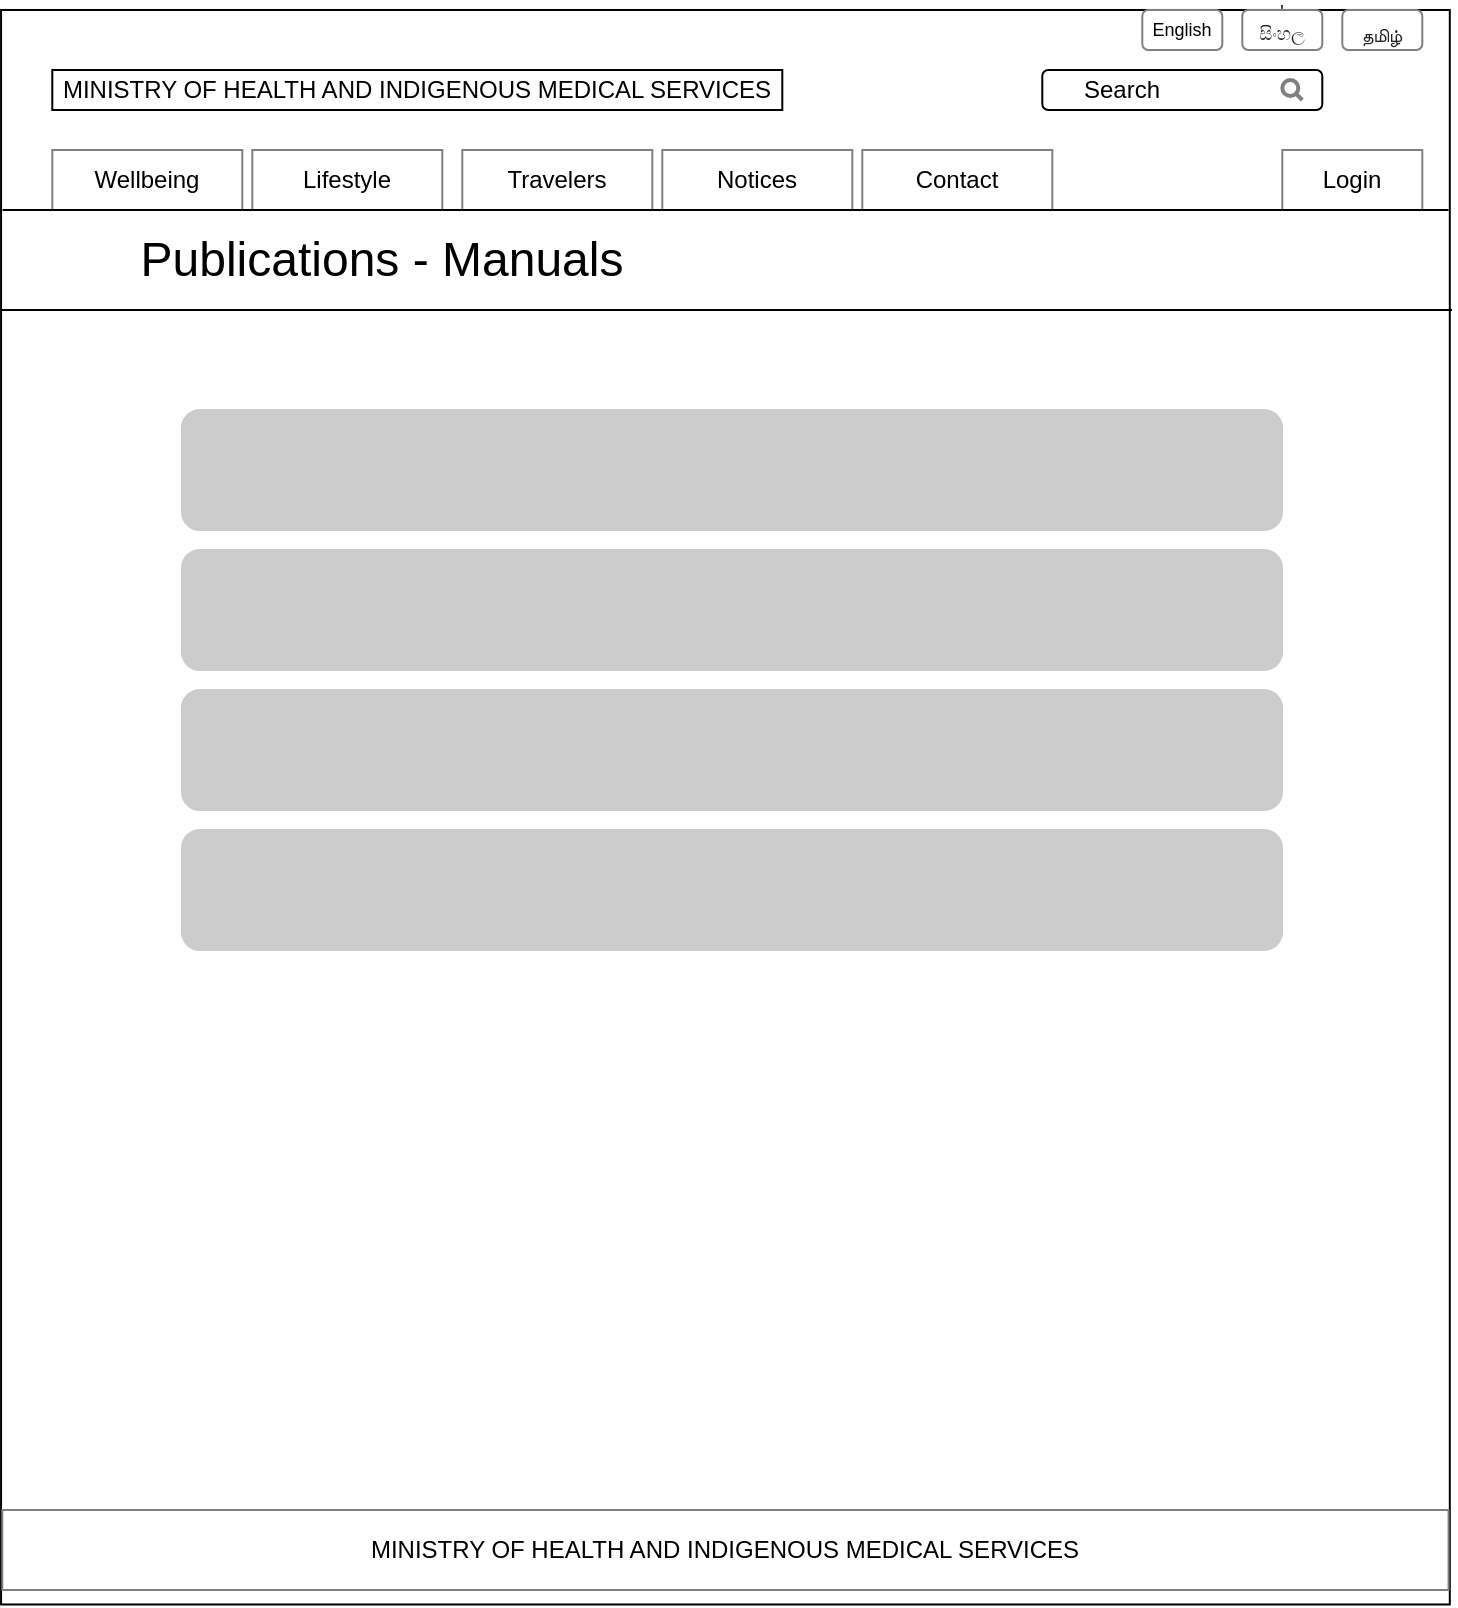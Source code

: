 <mxfile version="12.7.9" type="device" pages="2"><diagram id="RlWMgStjJFQXNfIH0hsr" name="Page-1"><mxGraphModel dx="1082" dy="618" grid="1" gridSize="10" guides="1" tooltips="1" connect="1" arrows="1" fold="1" page="1" pageScale="1" pageWidth="827" pageHeight="1169" math="0" shadow="0"><root><mxCell id="0"/><mxCell id="1" parent="0"/><mxCell id="j-9jJKn5-D6yGYakjFuk-1" value="" style="rounded=0;whiteSpace=wrap;html=1;rotation=90;textDirection=rtl;labelPosition=left;verticalLabelPosition=middle;align=right;verticalAlign=middle;" parent="1" vertex="1"><mxGeometry x="-816.91" y="86.43" width="797.25" height="724.37" as="geometry"/></mxCell><mxCell id="j-9jJKn5-D6yGYakjFuk-2" value="MINISTRY OF HEALTH AND INDIGENOUS MEDICAL SERVICES" style="rounded=0;whiteSpace=wrap;html=1;" parent="1" vertex="1"><mxGeometry x="-754.85" y="80" width="365" height="20" as="geometry"/></mxCell><mxCell id="j-9jJKn5-D6yGYakjFuk-8" value="" style="rounded=1;whiteSpace=wrap;html=1;comic=0;shadow=0;glass=0;" parent="1" vertex="1"><mxGeometry x="-259.85" y="80" width="140" height="20" as="geometry"/></mxCell><mxCell id="j-9jJKn5-D6yGYakjFuk-9" value="" style="html=1;verticalLabelPosition=bottom;align=center;labelBackgroundColor=#ffffff;verticalAlign=top;strokeWidth=2;strokeColor=#808080;shadow=0;dashed=0;shape=mxgraph.ios7.icons.looking_glass;glass=0;comic=0;" parent="1" vertex="1"><mxGeometry x="-139.85" y="85" width="10" height="10" as="geometry"/></mxCell><mxCell id="j-9jJKn5-D6yGYakjFuk-10" value="Search" style="text;html=1;strokeColor=none;fillColor=none;align=center;verticalAlign=middle;whiteSpace=wrap;rounded=0;shadow=0;glass=0;comic=0;" parent="1" vertex="1"><mxGeometry x="-239.85" y="80" width="40" height="20" as="geometry"/></mxCell><mxCell id="j-9jJKn5-D6yGYakjFuk-13" value="Wellbeing" style="rounded=0;whiteSpace=wrap;html=1;shadow=0;glass=0;comic=0;strokeColor=#808080;" parent="1" vertex="1"><mxGeometry x="-754.85" y="120" width="95" height="30" as="geometry"/></mxCell><mxCell id="j-9jJKn5-D6yGYakjFuk-14" value="Lifestyle" style="rounded=0;whiteSpace=wrap;html=1;shadow=0;glass=0;comic=0;strokeColor=#808080;" parent="1" vertex="1"><mxGeometry x="-654.85" y="120" width="95" height="30" as="geometry"/></mxCell><mxCell id="j-9jJKn5-D6yGYakjFuk-15" value="Travelers" style="rounded=0;whiteSpace=wrap;html=1;shadow=0;glass=0;comic=0;strokeColor=#808080;" parent="1" vertex="1"><mxGeometry x="-549.85" y="120" width="95" height="30" as="geometry"/></mxCell><mxCell id="j-9jJKn5-D6yGYakjFuk-16" value="Notices" style="rounded=0;whiteSpace=wrap;html=1;shadow=0;glass=0;comic=0;strokeColor=#808080;" parent="1" vertex="1"><mxGeometry x="-449.85" y="120" width="95" height="30" as="geometry"/></mxCell><mxCell id="j-9jJKn5-D6yGYakjFuk-17" value="Contact" style="rounded=0;whiteSpace=wrap;html=1;shadow=0;glass=0;comic=0;strokeColor=#808080;" parent="1" vertex="1"><mxGeometry x="-349.85" y="120" width="95" height="30" as="geometry"/></mxCell><mxCell id="j-9jJKn5-D6yGYakjFuk-18" value="Login" style="rounded=0;whiteSpace=wrap;html=1;shadow=0;glass=0;comic=0;strokeColor=#808080;" parent="1" vertex="1"><mxGeometry x="-139.85" y="120" width="70" height="30" as="geometry"/></mxCell><mxCell id="j-9jJKn5-D6yGYakjFuk-26" value="English" style="rounded=1;whiteSpace=wrap;html=1;shadow=0;glass=0;comic=0;strokeColor=#808080;fontSize=9;" parent="1" vertex="1"><mxGeometry x="-209.85" y="50" width="40" height="20" as="geometry"/></mxCell><mxCell id="j-9jJKn5-D6yGYakjFuk-27" value="'&lt;br style=&quot;white-space: normal; font-size: 9px;&quot;&gt;&lt;span style=&quot;color: rgb(34, 34, 34); font-family: arial, sans-serif; text-align: left; white-space: pre-wrap; font-size: 9px;&quot;&gt;සිංහල&lt;/span&gt;" style="rounded=1;whiteSpace=wrap;html=1;shadow=0;glass=0;comic=0;strokeColor=#808080;perimeterSpacing=0;strokeWidth=1;verticalAlign=bottom;fontSize=9;" parent="1" vertex="1"><mxGeometry x="-159.85" y="50" width="40" height="20" as="geometry"/></mxCell><mxCell id="j-9jJKn5-D6yGYakjFuk-29" value="&lt;br style=&quot;font-size: 9px;&quot;&gt;&lt;span style=&quot;color: rgb(34 , 34 , 34) ; font-family: &amp;quot;arial&amp;quot; , sans-serif ; text-align: left ; white-space: pre-wrap ; font-size: 9px&quot;&gt;தமிழ்&lt;/span&gt;" style="rounded=1;whiteSpace=wrap;html=1;shadow=0;glass=0;comic=0;strokeColor=#808080;perimeterSpacing=0;strokeWidth=1;verticalAlign=bottom;fontSize=9;spacing=1;" parent="1" vertex="1"><mxGeometry x="-109.85" y="50" width="40" height="20" as="geometry"/></mxCell><mxCell id="j-9jJKn5-D6yGYakjFuk-31" value="&lt;span style=&quot;font-size: 12px ; white-space: normal&quot;&gt;MINISTRY OF HEALTH AND INDIGENOUS MEDICAL SERVICES&lt;/span&gt;" style="rounded=0;whiteSpace=wrap;html=1;shadow=0;glass=0;comic=0;strokeColor=#808080;strokeWidth=1;fontSize=9;align=center;" parent="1" vertex="1"><mxGeometry x="-779.85" y="800" width="723.13" height="40" as="geometry"/></mxCell><mxCell id="zrRPDPQVUzxBM1NJIK-z-1" value="" style="endArrow=none;html=1;" parent="1" edge="1"><mxGeometry width="50" height="50" relative="1" as="geometry"><mxPoint x="-779.72" y="150" as="sourcePoint"/><mxPoint x="-56.72" y="150" as="targetPoint"/></mxGeometry></mxCell><mxCell id="zrRPDPQVUzxBM1NJIK-z-10" value="" style="endArrow=none;html=1;" parent="1" edge="1"><mxGeometry width="50" height="50" relative="1" as="geometry"><mxPoint x="-780" y="200" as="sourcePoint"/><mxPoint x="-55" y="200" as="targetPoint"/></mxGeometry></mxCell><mxCell id="zrRPDPQVUzxBM1NJIK-z-11" value="&lt;font style=&quot;font-size: 24px&quot;&gt;Publications - Manuals&lt;/font&gt;" style="text;html=1;strokeColor=none;fillColor=none;align=center;verticalAlign=middle;whiteSpace=wrap;rounded=0;" parent="1" vertex="1"><mxGeometry x="-750" y="150" width="320" height="50" as="geometry"/></mxCell><mxCell id="zrRPDPQVUzxBM1NJIK-z-27" value="" style="rounded=1;whiteSpace=wrap;html=1;strokeColor=#CCCCCC;fillColor=#CCCCCC;" parent="1" vertex="1"><mxGeometry x="-690" y="250" width="550" height="60" as="geometry"/></mxCell><mxCell id="zrRPDPQVUzxBM1NJIK-z-28" value="" style="rounded=1;whiteSpace=wrap;html=1;strokeColor=#CCCCCC;fillColor=#CCCCCC;" parent="1" vertex="1"><mxGeometry x="-690" y="320" width="550" height="60" as="geometry"/></mxCell><mxCell id="zrRPDPQVUzxBM1NJIK-z-29" value="" style="rounded=1;whiteSpace=wrap;html=1;strokeColor=#CCCCCC;fillColor=#CCCCCC;" parent="1" vertex="1"><mxGeometry x="-690" y="390" width="550" height="60" as="geometry"/></mxCell><mxCell id="zrRPDPQVUzxBM1NJIK-z-30" value="" style="rounded=1;whiteSpace=wrap;html=1;strokeColor=#CCCCCC;fillColor=#CCCCCC;" parent="1" vertex="1"><mxGeometry x="-690" y="460" width="550" height="60" as="geometry"/></mxCell></root></mxGraphModel></diagram><diagram id="st_UdLgrCiyMQRc2rzED" name="Page-2"><mxGraphModel dx="4332" dy="626" grid="1" gridSize="10" guides="1" tooltips="1" connect="1" arrows="1" fold="1" page="1" pageScale="1" pageWidth="827" pageHeight="1169" math="0" shadow="0"><root><mxCell id="Plxu1KczWLrCSgF2ZZNG-0"/><mxCell id="Plxu1KczWLrCSgF2ZZNG-1" parent="Plxu1KczWLrCSgF2ZZNG-0"/><mxCell id="XpMwKcIDgWC3ad3jKby_-0" value="" style="rounded=0;whiteSpace=wrap;html=1;rotation=90;textDirection=rtl;labelPosition=left;verticalLabelPosition=middle;align=right;verticalAlign=middle;" parent="Plxu1KczWLrCSgF2ZZNG-1" vertex="1"><mxGeometry x="-3400" y="218.68" width="1021.74" height="724.37" as="geometry"/></mxCell><mxCell id="XpMwKcIDgWC3ad3jKby_-1" value="MINISTRY OF HEALTH AND INDIGENOUS MEDICAL SERVICES" style="rounded=0;whiteSpace=wrap;html=1;" parent="Plxu1KczWLrCSgF2ZZNG-1" vertex="1"><mxGeometry x="-3225.69" y="100" width="365" height="20" as="geometry"/></mxCell><mxCell id="XpMwKcIDgWC3ad3jKby_-2" value="" style="rounded=1;whiteSpace=wrap;html=1;comic=0;shadow=0;glass=0;" parent="Plxu1KczWLrCSgF2ZZNG-1" vertex="1"><mxGeometry x="-2730.69" y="100" width="140" height="20" as="geometry"/></mxCell><mxCell id="XpMwKcIDgWC3ad3jKby_-3" value="" style="html=1;verticalLabelPosition=bottom;align=center;labelBackgroundColor=#ffffff;verticalAlign=top;strokeWidth=2;strokeColor=#808080;shadow=0;dashed=0;shape=mxgraph.ios7.icons.looking_glass;glass=0;comic=0;" parent="Plxu1KczWLrCSgF2ZZNG-1" vertex="1"><mxGeometry x="-2610.69" y="105" width="10" height="10" as="geometry"/></mxCell><mxCell id="XpMwKcIDgWC3ad3jKby_-4" value="Search" style="text;html=1;strokeColor=none;fillColor=none;align=center;verticalAlign=middle;whiteSpace=wrap;rounded=0;shadow=0;glass=0;comic=0;" parent="Plxu1KczWLrCSgF2ZZNG-1" vertex="1"><mxGeometry x="-2710.69" y="100" width="40" height="20" as="geometry"/></mxCell><mxCell id="XpMwKcIDgWC3ad3jKby_-5" value="Wellbeing" style="rounded=0;whiteSpace=wrap;html=1;shadow=0;glass=0;comic=0;strokeColor=#808080;" parent="Plxu1KczWLrCSgF2ZZNG-1" vertex="1"><mxGeometry x="-3225.69" y="140" width="95" height="30" as="geometry"/></mxCell><mxCell id="XpMwKcIDgWC3ad3jKby_-6" value="Lifestyle" style="rounded=0;whiteSpace=wrap;html=1;shadow=0;glass=0;comic=0;strokeColor=#808080;" parent="Plxu1KczWLrCSgF2ZZNG-1" vertex="1"><mxGeometry x="-3125.69" y="140" width="95" height="30" as="geometry"/></mxCell><mxCell id="XpMwKcIDgWC3ad3jKby_-7" value="Travelers" style="rounded=0;whiteSpace=wrap;html=1;shadow=0;glass=0;comic=0;strokeColor=#808080;" parent="Plxu1KczWLrCSgF2ZZNG-1" vertex="1"><mxGeometry x="-3020.69" y="140" width="95" height="30" as="geometry"/></mxCell><mxCell id="XpMwKcIDgWC3ad3jKby_-8" value="Notices" style="rounded=0;whiteSpace=wrap;html=1;shadow=0;glass=0;comic=0;strokeColor=#808080;" parent="Plxu1KczWLrCSgF2ZZNG-1" vertex="1"><mxGeometry x="-2920.69" y="140" width="95" height="30" as="geometry"/></mxCell><mxCell id="XpMwKcIDgWC3ad3jKby_-9" value="Contact" style="rounded=0;whiteSpace=wrap;html=1;shadow=0;glass=0;comic=0;strokeColor=#808080;" parent="Plxu1KczWLrCSgF2ZZNG-1" vertex="1"><mxGeometry x="-2820.69" y="140" width="95" height="30" as="geometry"/></mxCell><mxCell id="XpMwKcIDgWC3ad3jKby_-10" value="Login" style="rounded=0;whiteSpace=wrap;html=1;shadow=0;glass=0;comic=0;strokeColor=#808080;" parent="Plxu1KczWLrCSgF2ZZNG-1" vertex="1"><mxGeometry x="-2610.69" y="140" width="70" height="30" as="geometry"/></mxCell><mxCell id="XpMwKcIDgWC3ad3jKby_-11" value="English" style="rounded=1;whiteSpace=wrap;html=1;shadow=0;glass=0;comic=0;strokeColor=#808080;fontSize=9;" parent="Plxu1KczWLrCSgF2ZZNG-1" vertex="1"><mxGeometry x="-2680.69" y="70" width="40" height="20" as="geometry"/></mxCell><mxCell id="XpMwKcIDgWC3ad3jKby_-12" value="'&lt;br style=&quot;white-space: normal; font-size: 9px;&quot;&gt;&lt;span style=&quot;color: rgb(34, 34, 34); font-family: arial, sans-serif; text-align: left; white-space: pre-wrap; font-size: 9px;&quot;&gt;සිංහල&lt;/span&gt;" style="rounded=1;whiteSpace=wrap;html=1;shadow=0;glass=0;comic=0;strokeColor=#808080;perimeterSpacing=0;strokeWidth=1;verticalAlign=bottom;fontSize=9;" parent="Plxu1KczWLrCSgF2ZZNG-1" vertex="1"><mxGeometry x="-2630.69" y="70" width="40" height="20" as="geometry"/></mxCell><mxCell id="XpMwKcIDgWC3ad3jKby_-13" value="&lt;br style=&quot;font-size: 9px;&quot;&gt;&lt;span style=&quot;color: rgb(34 , 34 , 34) ; font-family: &amp;quot;arial&amp;quot; , sans-serif ; text-align: left ; white-space: pre-wrap ; font-size: 9px&quot;&gt;தமிழ்&lt;/span&gt;" style="rounded=1;whiteSpace=wrap;html=1;shadow=0;glass=0;comic=0;strokeColor=#808080;perimeterSpacing=0;strokeWidth=1;verticalAlign=bottom;fontSize=9;spacing=1;" parent="Plxu1KczWLrCSgF2ZZNG-1" vertex="1"><mxGeometry x="-2580.69" y="70" width="40" height="20" as="geometry"/></mxCell><mxCell id="XpMwKcIDgWC3ad3jKby_-14" value="&lt;span style=&quot;font-size: 12px ; white-space: normal&quot;&gt;MINISTRY OF HEALTH AND INDIGENOUS MEDICAL SERVICES&lt;/span&gt;" style="rounded=0;whiteSpace=wrap;html=1;shadow=0;glass=0;comic=0;strokeColor=#808080;strokeWidth=1;fontSize=9;align=center;" parent="Plxu1KczWLrCSgF2ZZNG-1" vertex="1"><mxGeometry x="-3250.69" y="1040" width="723.13" height="40" as="geometry"/></mxCell><mxCell id="XpMwKcIDgWC3ad3jKby_-15" value="" style="endArrow=none;html=1;" parent="Plxu1KczWLrCSgF2ZZNG-1" edge="1"><mxGeometry width="50" height="50" relative="1" as="geometry"><mxPoint x="-3250.56" y="170" as="sourcePoint"/><mxPoint x="-2527.56" y="170" as="targetPoint"/></mxGeometry></mxCell><mxCell id="XpMwKcIDgWC3ad3jKby_-16" value="" style="endArrow=none;html=1;" parent="Plxu1KczWLrCSgF2ZZNG-1" edge="1"><mxGeometry width="50" height="50" relative="1" as="geometry"><mxPoint x="-3250.84" y="220" as="sourcePoint"/><mxPoint x="-2525.84" y="220" as="targetPoint"/></mxGeometry></mxCell><mxCell id="XpMwKcIDgWC3ad3jKby_-17" value="&lt;font style=&quot;font-size: 24px&quot;&gt;Publications -&amp;nbsp;&lt;/font&gt;&lt;span style=&quot;font-size: 24px&quot;&gt;Manuals&lt;/span&gt;" style="text;html=1;strokeColor=none;fillColor=none;align=center;verticalAlign=middle;whiteSpace=wrap;rounded=0;" parent="Plxu1KczWLrCSgF2ZZNG-1" vertex="1"><mxGeometry x="-3220.84" y="170" width="290" height="50" as="geometry"/></mxCell><mxCell id="XpMwKcIDgWC3ad3jKby_-18" value="" style="rounded=1;whiteSpace=wrap;html=1;strokeColor=#CCCCCC;fillColor=#CCCCCC;" parent="Plxu1KczWLrCSgF2ZZNG-1" vertex="1"><mxGeometry x="-3160.84" y="240" width="550" height="60" as="geometry"/></mxCell><mxCell id="XpMwKcIDgWC3ad3jKby_-19" value="" style="rounded=0;whiteSpace=wrap;html=1;strokeColor=#CCCCCC;fillColor=#FFFFFF;" parent="Plxu1KczWLrCSgF2ZZNG-1" vertex="1"><mxGeometry x="-3160.84" y="300" width="550" height="120" as="geometry"/></mxCell><mxCell id="XpMwKcIDgWC3ad3jKby_-20" value="" style="rounded=0;whiteSpace=wrap;html=1;strokeColor=#CCCCCC;fillColor=#FFFFFF;" parent="Plxu1KczWLrCSgF2ZZNG-1" vertex="1"><mxGeometry x="-3138.19" y="320" width="300" height="20" as="geometry"/></mxCell><mxCell id="XpMwKcIDgWC3ad3jKby_-21" value="" style="rounded=0;whiteSpace=wrap;html=1;strokeColor=#CCCCCC;fillColor=#FFFFFF;" parent="Plxu1KczWLrCSgF2ZZNG-1" vertex="1"><mxGeometry x="-3138.19" y="350" width="270" height="20" as="geometry"/></mxCell><mxCell id="XpMwKcIDgWC3ad3jKby_-22" value="" style="rounded=0;whiteSpace=wrap;html=1;strokeColor=#CCCCCC;fillColor=#FFFFFF;" parent="Plxu1KczWLrCSgF2ZZNG-1" vertex="1"><mxGeometry x="-3138.19" y="380" width="330" height="20" as="geometry"/></mxCell><mxCell id="XpMwKcIDgWC3ad3jKby_-23" value="" style="rounded=0;whiteSpace=wrap;html=1;strokeColor=#CCCCCC;fillColor=#FFFFFF;" parent="Plxu1KczWLrCSgF2ZZNG-1" vertex="1"><mxGeometry x="-2703.69" y="320" width="60" height="20" as="geometry"/></mxCell><mxCell id="XpMwKcIDgWC3ad3jKby_-24" value="" style="rounded=0;whiteSpace=wrap;html=1;strokeColor=#CCCCCC;fillColor=#FFFFFF;" parent="Plxu1KczWLrCSgF2ZZNG-1" vertex="1"><mxGeometry x="-2703.69" y="350" width="60" height="20" as="geometry"/></mxCell><mxCell id="XpMwKcIDgWC3ad3jKby_-25" value="" style="rounded=0;whiteSpace=wrap;html=1;strokeColor=#CCCCCC;fillColor=#FFFFFF;" parent="Plxu1KczWLrCSgF2ZZNG-1" vertex="1"><mxGeometry x="-2703.69" y="380" width="60" height="20" as="geometry"/></mxCell><mxCell id="XpMwKcIDgWC3ad3jKby_-26" value="" style="rounded=1;whiteSpace=wrap;html=1;strokeColor=#CCCCCC;fillColor=#CCCCCC;" parent="Plxu1KczWLrCSgF2ZZNG-1" vertex="1"><mxGeometry x="-3160.84" y="430" width="550" height="60" as="geometry"/></mxCell><mxCell id="XpMwKcIDgWC3ad3jKby_-27" value="" style="rounded=0;whiteSpace=wrap;html=1;strokeColor=#CCCCCC;fillColor=#FFFFFF;" parent="Plxu1KczWLrCSgF2ZZNG-1" vertex="1"><mxGeometry x="-3160.84" y="490" width="550" height="90" as="geometry"/></mxCell><mxCell id="XpMwKcIDgWC3ad3jKby_-28" value="" style="rounded=0;whiteSpace=wrap;html=1;strokeColor=#CCCCCC;fillColor=#FFFFFF;" parent="Plxu1KczWLrCSgF2ZZNG-1" vertex="1"><mxGeometry x="-3140.84" y="510" width="300" height="20" as="geometry"/></mxCell><mxCell id="XpMwKcIDgWC3ad3jKby_-29" value="" style="rounded=0;whiteSpace=wrap;html=1;strokeColor=#CCCCCC;fillColor=#FFFFFF;" parent="Plxu1KczWLrCSgF2ZZNG-1" vertex="1"><mxGeometry x="-3140.84" y="540" width="270" height="20" as="geometry"/></mxCell><mxCell id="XpMwKcIDgWC3ad3jKby_-30" value="" style="rounded=0;whiteSpace=wrap;html=1;strokeColor=#CCCCCC;fillColor=#FFFFFF;" parent="Plxu1KczWLrCSgF2ZZNG-1" vertex="1"><mxGeometry x="-2703.69" y="510" width="60" height="20" as="geometry"/></mxCell><mxCell id="XpMwKcIDgWC3ad3jKby_-31" value="" style="rounded=0;whiteSpace=wrap;html=1;strokeColor=#CCCCCC;fillColor=#FFFFFF;" parent="Plxu1KczWLrCSgF2ZZNG-1" vertex="1"><mxGeometry x="-2703.69" y="540" width="60" height="20" as="geometry"/></mxCell><mxCell id="XpMwKcIDgWC3ad3jKby_-32" value="" style="rounded=1;whiteSpace=wrap;html=1;strokeColor=#CCCCCC;fillColor=#CCCCCC;" parent="Plxu1KczWLrCSgF2ZZNG-1" vertex="1"><mxGeometry x="-3160.84" y="600" width="550" height="60" as="geometry"/></mxCell><mxCell id="XpMwKcIDgWC3ad3jKby_-33" value="" style="rounded=0;whiteSpace=wrap;html=1;strokeColor=#CCCCCC;fillColor=#FFFFFF;" parent="Plxu1KczWLrCSgF2ZZNG-1" vertex="1"><mxGeometry x="-3160.84" y="660" width="550" height="80" as="geometry"/></mxCell><mxCell id="XpMwKcIDgWC3ad3jKby_-34" value="" style="rounded=0;whiteSpace=wrap;html=1;strokeColor=#CCCCCC;fillColor=#FFFFFF;" parent="Plxu1KczWLrCSgF2ZZNG-1" vertex="1"><mxGeometry x="-3140.92" y="680" width="300" height="20" as="geometry"/></mxCell><mxCell id="XpMwKcIDgWC3ad3jKby_-35" value="" style="rounded=0;whiteSpace=wrap;html=1;strokeColor=#CCCCCC;fillColor=#FFFFFF;" parent="Plxu1KczWLrCSgF2ZZNG-1" vertex="1"><mxGeometry x="-3140.92" y="710" width="270" height="20" as="geometry"/></mxCell><mxCell id="XpMwKcIDgWC3ad3jKby_-36" value="" style="rounded=0;whiteSpace=wrap;html=1;strokeColor=#CCCCCC;fillColor=#FFFFFF;" parent="Plxu1KczWLrCSgF2ZZNG-1" vertex="1"><mxGeometry x="-3140.92" y="760" width="300" height="20" as="geometry"/></mxCell><mxCell id="XpMwKcIDgWC3ad3jKby_-37" value="" style="rounded=0;whiteSpace=wrap;html=1;strokeColor=#CCCCCC;fillColor=#FFFFFF;" parent="Plxu1KczWLrCSgF2ZZNG-1" vertex="1"><mxGeometry x="-2703.77" y="680" width="60" height="20" as="geometry"/></mxCell><mxCell id="XpMwKcIDgWC3ad3jKby_-38" value="" style="rounded=0;whiteSpace=wrap;html=1;strokeColor=#CCCCCC;fillColor=#FFFFFF;" parent="Plxu1KczWLrCSgF2ZZNG-1" vertex="1"><mxGeometry x="-2703.77" y="710" width="60" height="20" as="geometry"/></mxCell><mxCell id="XpMwKcIDgWC3ad3jKby_-39" value="" style="rounded=0;whiteSpace=wrap;html=1;strokeColor=#CCCCCC;fillColor=#FFFFFF;" parent="Plxu1KczWLrCSgF2ZZNG-1" vertex="1"><mxGeometry x="-2740.77" y="760" width="60" height="20" as="geometry"/></mxCell><mxCell id="XpMwKcIDgWC3ad3jKby_-40" value="" style="rounded=1;whiteSpace=wrap;html=1;strokeColor=#CCCCCC;fillColor=#CCCCCC;" parent="Plxu1KczWLrCSgF2ZZNG-1" vertex="1"><mxGeometry x="-3160.84" y="760" width="550" height="60" as="geometry"/></mxCell><mxCell id="XpMwKcIDgWC3ad3jKby_-41" value="" style="rounded=0;whiteSpace=wrap;html=1;strokeColor=#CCCCCC;fillColor=#FFFFFF;" parent="Plxu1KczWLrCSgF2ZZNG-1" vertex="1"><mxGeometry x="-3160.84" y="820" width="550" height="160" as="geometry"/></mxCell><mxCell id="XpMwKcIDgWC3ad3jKby_-42" value="" style="rounded=0;whiteSpace=wrap;html=1;strokeColor=#CCCCCC;fillColor=#FFFFFF;" parent="Plxu1KczWLrCSgF2ZZNG-1" vertex="1"><mxGeometry x="-3140.92" y="840" width="300" height="20" as="geometry"/></mxCell><mxCell id="XpMwKcIDgWC3ad3jKby_-43" value="" style="rounded=0;whiteSpace=wrap;html=1;strokeColor=#CCCCCC;fillColor=#FFFFFF;" parent="Plxu1KczWLrCSgF2ZZNG-1" vertex="1"><mxGeometry x="-3140.92" y="870" width="250.08" height="20" as="geometry"/></mxCell><mxCell id="XpMwKcIDgWC3ad3jKby_-44" value="" style="rounded=0;whiteSpace=wrap;html=1;strokeColor=#CCCCCC;fillColor=#FFFFFF;" parent="Plxu1KczWLrCSgF2ZZNG-1" vertex="1"><mxGeometry x="-3140.84" y="900" width="350" height="20" as="geometry"/></mxCell><mxCell id="XpMwKcIDgWC3ad3jKby_-45" value="" style="rounded=0;whiteSpace=wrap;html=1;strokeColor=#CCCCCC;fillColor=#FFFFFF;" parent="Plxu1KczWLrCSgF2ZZNG-1" vertex="1"><mxGeometry x="-3140.92" y="930" width="300" height="20" as="geometry"/></mxCell><mxCell id="XpMwKcIDgWC3ad3jKby_-46" value="" style="rounded=0;whiteSpace=wrap;html=1;strokeColor=#CCCCCC;fillColor=#FFFFFF;" parent="Plxu1KczWLrCSgF2ZZNG-1" vertex="1"><mxGeometry x="-2706.84" y="840" width="60" height="20" as="geometry"/></mxCell><mxCell id="XpMwKcIDgWC3ad3jKby_-47" value="" style="rounded=0;whiteSpace=wrap;html=1;strokeColor=#CCCCCC;fillColor=#FFFFFF;" parent="Plxu1KczWLrCSgF2ZZNG-1" vertex="1"><mxGeometry x="-2706.84" y="870" width="60" height="20" as="geometry"/></mxCell><mxCell id="XpMwKcIDgWC3ad3jKby_-48" value="" style="rounded=0;whiteSpace=wrap;html=1;strokeColor=#CCCCCC;fillColor=#FFFFFF;" parent="Plxu1KczWLrCSgF2ZZNG-1" vertex="1"><mxGeometry x="-2706.84" y="900" width="60" height="20" as="geometry"/></mxCell><mxCell id="XpMwKcIDgWC3ad3jKby_-49" value="" style="rounded=0;whiteSpace=wrap;html=1;strokeColor=#CCCCCC;fillColor=#FFFFFF;" parent="Plxu1KczWLrCSgF2ZZNG-1" vertex="1"><mxGeometry x="-2706.84" y="930" width="60" height="20" as="geometry"/></mxCell></root></mxGraphModel></diagram></mxfile>